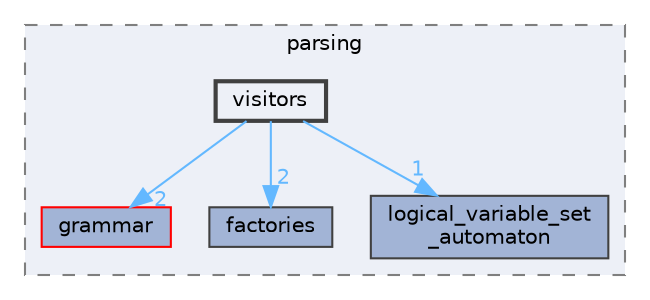 digraph "src/rematch/parsing/visitors"
{
 // LATEX_PDF_SIZE
  bgcolor="transparent";
  edge [fontname=Helvetica,fontsize=10,labelfontname=Helvetica,labelfontsize=10];
  node [fontname=Helvetica,fontsize=10,shape=box,height=0.2,width=0.4];
  compound=true
  subgraph clusterdir_a5e55677c50a1bf7f16b6811453fb172 {
    graph [ bgcolor="#edf0f7", pencolor="grey50", label="parsing", fontname=Helvetica,fontsize=10 style="filled,dashed", URL="dir_a5e55677c50a1bf7f16b6811453fb172.html",tooltip=""]
  dir_233d94ce9e920aad5a845b958a6433b6 [label="grammar", fillcolor="#a2b4d6", color="red", style="filled", URL="dir_233d94ce9e920aad5a845b958a6433b6.html",tooltip=""];
  dir_69d22cf47e5ccef570c8eb6d76e8e83c [label="factories", fillcolor="#a2b4d6", color="grey25", style="filled", URL="dir_69d22cf47e5ccef570c8eb6d76e8e83c.html",tooltip=""];
  dir_a492c853b7c74684dbd987a56679a3ca [label="logical_variable_set\l_automaton", fillcolor="#a2b4d6", color="grey25", style="filled", URL="dir_a492c853b7c74684dbd987a56679a3ca.html",tooltip=""];
  dir_65f950c2eae00f0f23c2de30e63460c6 [label="visitors", fillcolor="#edf0f7", color="grey25", style="filled,bold", URL="dir_65f950c2eae00f0f23c2de30e63460c6.html",tooltip=""];
  }
  dir_65f950c2eae00f0f23c2de30e63460c6->dir_233d94ce9e920aad5a845b958a6433b6 [headlabel="2", labeldistance=1.5 headhref="dir_000013_000004.html" color="steelblue1" fontcolor="steelblue1"];
  dir_65f950c2eae00f0f23c2de30e63460c6->dir_69d22cf47e5ccef570c8eb6d76e8e83c [headlabel="2", labeldistance=1.5 headhref="dir_000013_000002.html" color="steelblue1" fontcolor="steelblue1"];
  dir_65f950c2eae00f0f23c2de30e63460c6->dir_a492c853b7c74684dbd987a56679a3ca [headlabel="1", labeldistance=1.5 headhref="dir_000013_000006.html" color="steelblue1" fontcolor="steelblue1"];
}
